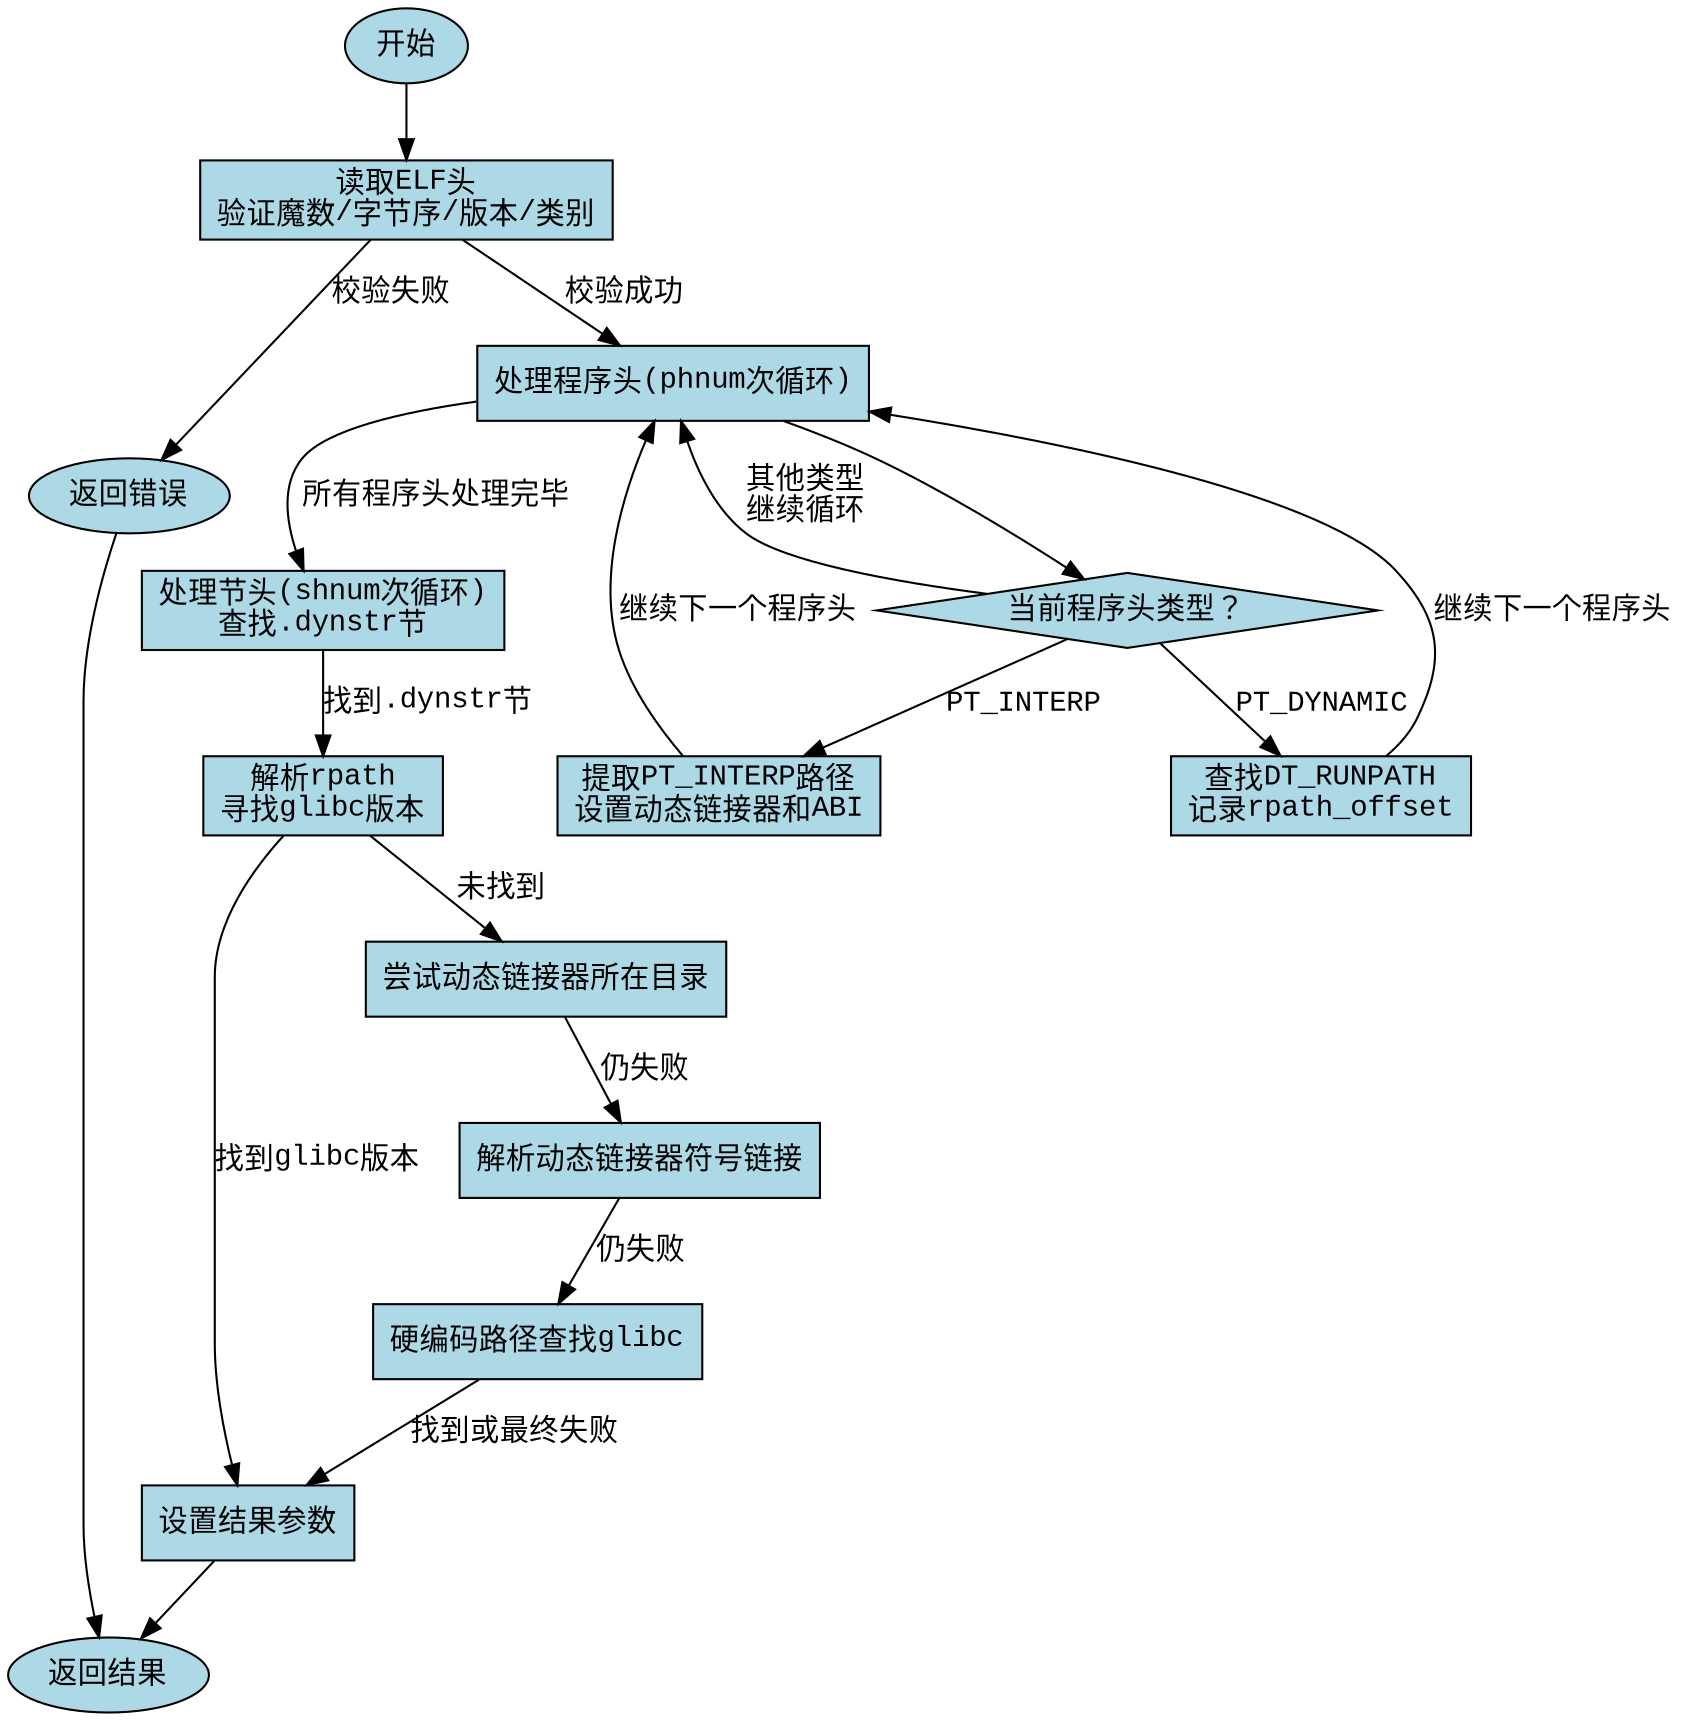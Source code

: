 
digraph flowchart {
    node [shape=rectangle, fontname="Courier New", style=filled, fillcolor=lightblue];
    edge [fontname="Courier New"];

    start [label="开始", shape=ellipse];
    end [label="返回结果", shape=ellipse];
    error [label="返回错误", shape=ellipse];

    read_elf_header [label="读取ELF头\n验证魔数/字节序/版本/类别"];
    process_ph [label="处理程序头(phnum次循环)"];
    check_ph_type [label="当前程序头类型？", shape=diamond];
    handle_pt_interp [label="提取PT_INTERP路径\n设置动态链接器和ABI"];
    handle_pt_dynamic [label="查找DT_RUNPATH\n记录rpath_offset"];
    process_sh [label="处理节头(shnum次循环)\n查找.dynstr节"];
    parse_rpath [label="解析rpath\n寻找glibc版本"];
    try_dl_dir [label="尝试动态链接器所在目录"];
    try_symlink [label="解析动态链接器符号链接"];
    fallback_path [label="硬编码路径查找glibc"];
    setup_result [label="设置结果参数"];

    start -> read_elf_header;
    read_elf_header -> error [label="校验失败"];
    read_elf_header -> process_ph [label="校验成功"];

    process_ph -> check_ph_type;
    check_ph_type -> handle_pt_interp [label="PT_INTERP"];
    check_ph_type -> handle_pt_dynamic [label="PT_DYNAMIC"];
    check_ph_type -> process_ph [label="其他类型\n继续循环"];
    handle_pt_interp -> process_ph [label="继续下一个程序头"];
    handle_pt_dynamic -> process_ph [label="继续下一个程序头"];

    process_ph -> process_sh [label="所有程序头处理完毕"];
    process_sh -> parse_rpath [label="找到.dynstr节"];
    parse_rpath -> setup_result [label="找到glibc版本"];
    parse_rpath -> try_dl_dir [label="未找到"];

    try_dl_dir -> try_symlink [label="仍失败"];
    try_symlink -> fallback_path [label="仍失败"];
    fallback_path -> setup_result [label="找到或最终失败"];

    setup_result -> end;
    error -> end;
}
